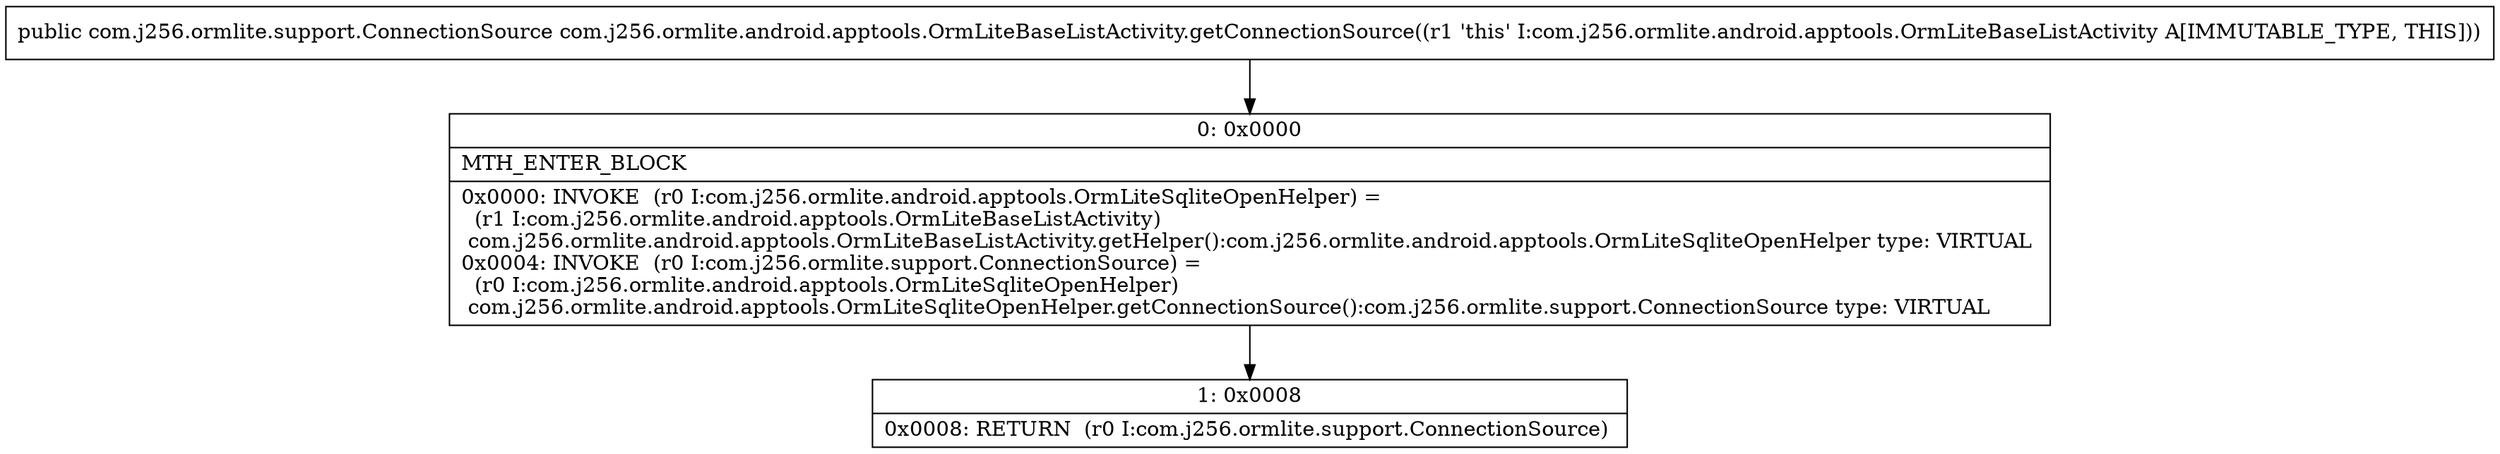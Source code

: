 digraph "CFG forcom.j256.ormlite.android.apptools.OrmLiteBaseListActivity.getConnectionSource()Lcom\/j256\/ormlite\/support\/ConnectionSource;" {
Node_0 [shape=record,label="{0\:\ 0x0000|MTH_ENTER_BLOCK\l|0x0000: INVOKE  (r0 I:com.j256.ormlite.android.apptools.OrmLiteSqliteOpenHelper) = \l  (r1 I:com.j256.ormlite.android.apptools.OrmLiteBaseListActivity)\l com.j256.ormlite.android.apptools.OrmLiteBaseListActivity.getHelper():com.j256.ormlite.android.apptools.OrmLiteSqliteOpenHelper type: VIRTUAL \l0x0004: INVOKE  (r0 I:com.j256.ormlite.support.ConnectionSource) = \l  (r0 I:com.j256.ormlite.android.apptools.OrmLiteSqliteOpenHelper)\l com.j256.ormlite.android.apptools.OrmLiteSqliteOpenHelper.getConnectionSource():com.j256.ormlite.support.ConnectionSource type: VIRTUAL \l}"];
Node_1 [shape=record,label="{1\:\ 0x0008|0x0008: RETURN  (r0 I:com.j256.ormlite.support.ConnectionSource) \l}"];
MethodNode[shape=record,label="{public com.j256.ormlite.support.ConnectionSource com.j256.ormlite.android.apptools.OrmLiteBaseListActivity.getConnectionSource((r1 'this' I:com.j256.ormlite.android.apptools.OrmLiteBaseListActivity A[IMMUTABLE_TYPE, THIS])) }"];
MethodNode -> Node_0;
Node_0 -> Node_1;
}

